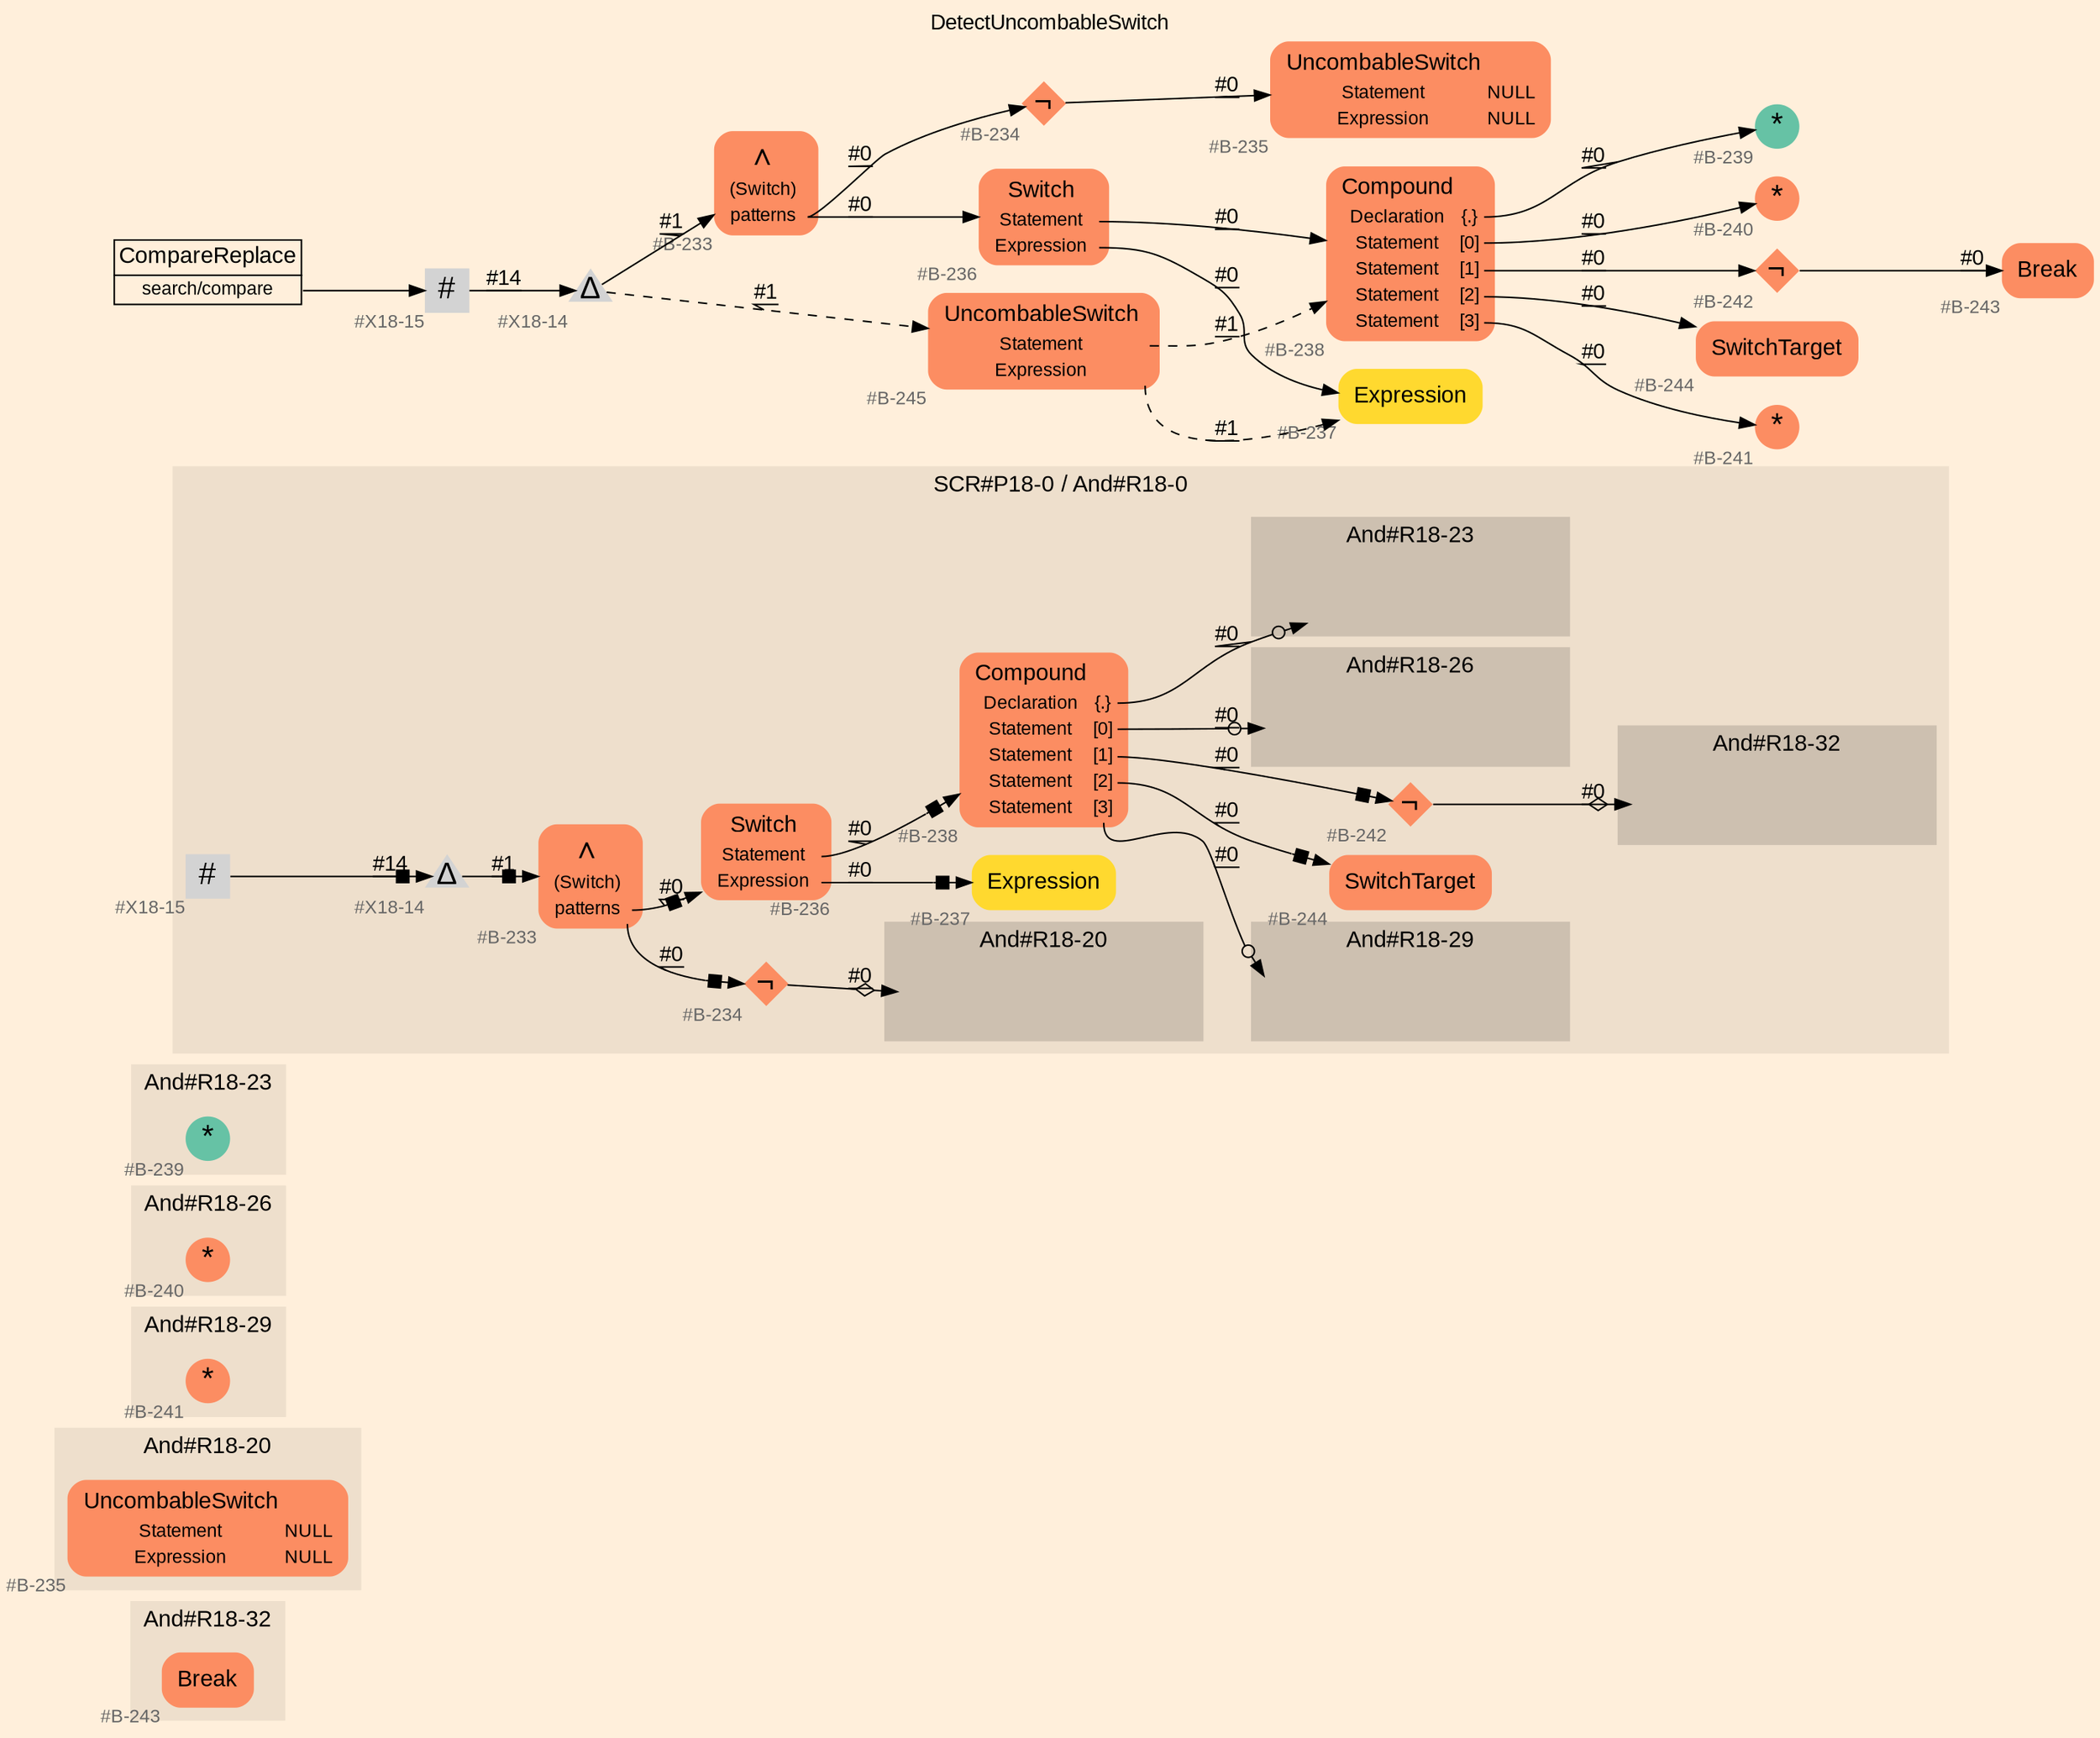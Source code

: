 digraph "DetectUncombableSwitch" {
label = "DetectUncombableSwitch"
labelloc = t
graph [
    rankdir = "LR"
    ranksep = 0.3
    bgcolor = antiquewhite1
    color = black
    fontcolor = black
    fontname = "Arial"
];
node [
    fontname = "Arial"
];
edge [
    fontname = "Arial"
];

// -------------------- figure And#R18-32 --------------------
// -------- region And#R18-32 ----------
subgraph "clusterAnd#R18-32" {
    label = "And#R18-32"
    style = "filled"
    color = antiquewhite2
    fontsize = "15"
    // -------- block And#R18-32/#B-243 ----------
    "And#R18-32/#B-243" [
        fillcolor = "/set28/2"
        xlabel = "#B-243"
        fontsize = "12"
        fontcolor = grey40
        shape = "plaintext"
        label = <<TABLE BORDER="0" CELLBORDER="0" CELLSPACING="0">
         <TR><TD><FONT COLOR="black" POINT-SIZE="15">Break</FONT></TD></TR>
        </TABLE>>
        style = "rounded,filled"
    ];
    
}


// -------------------- figure And#R18-20 --------------------
// -------- region And#R18-20 ----------
subgraph "clusterAnd#R18-20" {
    label = "And#R18-20"
    style = "filled"
    color = antiquewhite2
    fontsize = "15"
    // -------- block And#R18-20/#B-235 ----------
    "And#R18-20/#B-235" [
        fillcolor = "/set28/2"
        xlabel = "#B-235"
        fontsize = "12"
        fontcolor = grey40
        shape = "plaintext"
        label = <<TABLE BORDER="0" CELLBORDER="0" CELLSPACING="0">
         <TR><TD><FONT COLOR="black" POINT-SIZE="15">UncombableSwitch</FONT></TD></TR>
         <TR><TD><FONT COLOR="black" POINT-SIZE="12">Statement</FONT></TD><TD PORT="port0"><FONT COLOR="black" POINT-SIZE="12">NULL</FONT></TD></TR>
         <TR><TD><FONT COLOR="black" POINT-SIZE="12">Expression</FONT></TD><TD PORT="port1"><FONT COLOR="black" POINT-SIZE="12">NULL</FONT></TD></TR>
        </TABLE>>
        style = "rounded,filled"
    ];
    
}


// -------------------- figure And#R18-29 --------------------
// -------- region And#R18-29 ----------
subgraph "clusterAnd#R18-29" {
    label = "And#R18-29"
    style = "filled"
    color = antiquewhite2
    fontsize = "15"
    // -------- block And#R18-29/#B-241 ----------
    "And#R18-29/#B-241" [
        fillcolor = "/set28/2"
        xlabel = "#B-241"
        fontsize = "12"
        fontcolor = grey40
        shape = "circle"
        label = <<FONT COLOR="black" POINT-SIZE="20">*</FONT>>
        style = "filled"
        penwidth = 0.0
        fixedsize = true
        width = 0.4
        height = 0.4
    ];
    
}


// -------------------- figure And#R18-26 --------------------
// -------- region And#R18-26 ----------
subgraph "clusterAnd#R18-26" {
    label = "And#R18-26"
    style = "filled"
    color = antiquewhite2
    fontsize = "15"
    // -------- block And#R18-26/#B-240 ----------
    "And#R18-26/#B-240" [
        fillcolor = "/set28/2"
        xlabel = "#B-240"
        fontsize = "12"
        fontcolor = grey40
        shape = "circle"
        label = <<FONT COLOR="black" POINT-SIZE="20">*</FONT>>
        style = "filled"
        penwidth = 0.0
        fixedsize = true
        width = 0.4
        height = 0.4
    ];
    
}


// -------------------- figure And#R18-23 --------------------
// -------- region And#R18-23 ----------
subgraph "clusterAnd#R18-23" {
    label = "And#R18-23"
    style = "filled"
    color = antiquewhite2
    fontsize = "15"
    // -------- block And#R18-23/#B-239 ----------
    "And#R18-23/#B-239" [
        fillcolor = "/set28/1"
        xlabel = "#B-239"
        fontsize = "12"
        fontcolor = grey40
        shape = "circle"
        label = <<FONT COLOR="black" POINT-SIZE="20">*</FONT>>
        style = "filled"
        penwidth = 0.0
        fixedsize = true
        width = 0.4
        height = 0.4
    ];
    
}


// -------------------- figure And#R18-0 --------------------
// -------- region And#R18-0 ----------
subgraph "clusterAnd#R18-0" {
    label = "SCR#P18-0 / And#R18-0"
    style = "filled"
    color = antiquewhite2
    fontsize = "15"
    // -------- block And#R18-0/#B-233 ----------
    "And#R18-0/#B-233" [
        fillcolor = "/set28/2"
        xlabel = "#B-233"
        fontsize = "12"
        fontcolor = grey40
        shape = "plaintext"
        label = <<TABLE BORDER="0" CELLBORDER="0" CELLSPACING="0">
         <TR><TD><FONT COLOR="black" POINT-SIZE="20">∧</FONT></TD></TR>
         <TR><TD><FONT COLOR="black" POINT-SIZE="12">(Switch)</FONT></TD><TD PORT="port0"></TD></TR>
         <TR><TD><FONT COLOR="black" POINT-SIZE="12">patterns</FONT></TD><TD PORT="port1"></TD></TR>
        </TABLE>>
        style = "rounded,filled"
    ];
    
    // -------- block And#R18-0/#B-234 ----------
    "And#R18-0/#B-234" [
        fillcolor = "/set28/2"
        xlabel = "#B-234"
        fontsize = "12"
        fontcolor = grey40
        shape = "diamond"
        label = <<FONT COLOR="black" POINT-SIZE="20">¬</FONT>>
        style = "filled"
        penwidth = 0.0
        fixedsize = true
        width = 0.4
        height = 0.4
    ];
    
    // -------- block And#R18-0/#B-236 ----------
    "And#R18-0/#B-236" [
        fillcolor = "/set28/2"
        xlabel = "#B-236"
        fontsize = "12"
        fontcolor = grey40
        shape = "plaintext"
        label = <<TABLE BORDER="0" CELLBORDER="0" CELLSPACING="0">
         <TR><TD><FONT COLOR="black" POINT-SIZE="15">Switch</FONT></TD></TR>
         <TR><TD><FONT COLOR="black" POINT-SIZE="12">Statement</FONT></TD><TD PORT="port0"></TD></TR>
         <TR><TD><FONT COLOR="black" POINT-SIZE="12">Expression</FONT></TD><TD PORT="port1"></TD></TR>
        </TABLE>>
        style = "rounded,filled"
    ];
    
    // -------- block And#R18-0/#B-237 ----------
    "And#R18-0/#B-237" [
        fillcolor = "/set28/6"
        xlabel = "#B-237"
        fontsize = "12"
        fontcolor = grey40
        shape = "plaintext"
        label = <<TABLE BORDER="0" CELLBORDER="0" CELLSPACING="0">
         <TR><TD><FONT COLOR="black" POINT-SIZE="15">Expression</FONT></TD></TR>
        </TABLE>>
        style = "rounded,filled"
    ];
    
    // -------- block And#R18-0/#B-238 ----------
    "And#R18-0/#B-238" [
        fillcolor = "/set28/2"
        xlabel = "#B-238"
        fontsize = "12"
        fontcolor = grey40
        shape = "plaintext"
        label = <<TABLE BORDER="0" CELLBORDER="0" CELLSPACING="0">
         <TR><TD><FONT COLOR="black" POINT-SIZE="15">Compound</FONT></TD></TR>
         <TR><TD><FONT COLOR="black" POINT-SIZE="12">Declaration</FONT></TD><TD PORT="port0"><FONT COLOR="black" POINT-SIZE="12">{.}</FONT></TD></TR>
         <TR><TD><FONT COLOR="black" POINT-SIZE="12">Statement</FONT></TD><TD PORT="port1"><FONT COLOR="black" POINT-SIZE="12">[0]</FONT></TD></TR>
         <TR><TD><FONT COLOR="black" POINT-SIZE="12">Statement</FONT></TD><TD PORT="port2"><FONT COLOR="black" POINT-SIZE="12">[1]</FONT></TD></TR>
         <TR><TD><FONT COLOR="black" POINT-SIZE="12">Statement</FONT></TD><TD PORT="port3"><FONT COLOR="black" POINT-SIZE="12">[2]</FONT></TD></TR>
         <TR><TD><FONT COLOR="black" POINT-SIZE="12">Statement</FONT></TD><TD PORT="port4"><FONT COLOR="black" POINT-SIZE="12">[3]</FONT></TD></TR>
        </TABLE>>
        style = "rounded,filled"
    ];
    
    // -------- block And#R18-0/#B-242 ----------
    "And#R18-0/#B-242" [
        fillcolor = "/set28/2"
        xlabel = "#B-242"
        fontsize = "12"
        fontcolor = grey40
        shape = "diamond"
        label = <<FONT COLOR="black" POINT-SIZE="20">¬</FONT>>
        style = "filled"
        penwidth = 0.0
        fixedsize = true
        width = 0.4
        height = 0.4
    ];
    
    // -------- block And#R18-0/#B-244 ----------
    "And#R18-0/#B-244" [
        fillcolor = "/set28/2"
        xlabel = "#B-244"
        fontsize = "12"
        fontcolor = grey40
        shape = "plaintext"
        label = <<TABLE BORDER="0" CELLBORDER="0" CELLSPACING="0">
         <TR><TD><FONT COLOR="black" POINT-SIZE="15">SwitchTarget</FONT></TD></TR>
        </TABLE>>
        style = "rounded,filled"
    ];
    
    // -------- block And#R18-0/#X18-14 ----------
    "And#R18-0/#X18-14" [
        xlabel = "#X18-14"
        fontsize = "12"
        fontcolor = grey40
        shape = "triangle"
        label = <<FONT COLOR="black" POINT-SIZE="20">Δ</FONT>>
        style = "filled"
        penwidth = 0.0
        fixedsize = true
        width = 0.4
        height = 0.4
    ];
    
    // -------- block And#R18-0/#X18-15 ----------
    "And#R18-0/#X18-15" [
        xlabel = "#X18-15"
        fontsize = "12"
        fontcolor = grey40
        shape = "square"
        label = <<FONT COLOR="black" POINT-SIZE="20">#</FONT>>
        style = "filled"
        penwidth = 0.0
        fixedsize = true
        width = 0.4
        height = 0.4
    ];
    
    // -------- region And#R18-0/And#R18-23 ----------
    subgraph "clusterAnd#R18-0/And#R18-23" {
        label = "And#R18-23"
        style = "filled"
        color = antiquewhite3
        fontsize = "15"
        // -------- block And#R18-0/And#R18-23/#B-239 ----------
        "And#R18-0/And#R18-23/#B-239" [
            fillcolor = "/set28/1"
            xlabel = "#B-239"
            fontsize = "12"
            fontcolor = grey40
            shape = "none"
            style = "invisible"
        ];
        
    }
    
    // -------- region And#R18-0/And#R18-26 ----------
    subgraph "clusterAnd#R18-0/And#R18-26" {
        label = "And#R18-26"
        style = "filled"
        color = antiquewhite3
        fontsize = "15"
        // -------- block And#R18-0/And#R18-26/#B-240 ----------
        "And#R18-0/And#R18-26/#B-240" [
            fillcolor = "/set28/2"
            xlabel = "#B-240"
            fontsize = "12"
            fontcolor = grey40
            shape = "none"
            style = "invisible"
        ];
        
    }
    
    // -------- region And#R18-0/And#R18-29 ----------
    subgraph "clusterAnd#R18-0/And#R18-29" {
        label = "And#R18-29"
        style = "filled"
        color = antiquewhite3
        fontsize = "15"
        // -------- block And#R18-0/And#R18-29/#B-241 ----------
        "And#R18-0/And#R18-29/#B-241" [
            fillcolor = "/set28/2"
            xlabel = "#B-241"
            fontsize = "12"
            fontcolor = grey40
            shape = "none"
            style = "invisible"
        ];
        
    }
    
    // -------- region And#R18-0/And#R18-20 ----------
    subgraph "clusterAnd#R18-0/And#R18-20" {
        label = "And#R18-20"
        style = "filled"
        color = antiquewhite3
        fontsize = "15"
        // -------- block And#R18-0/And#R18-20/#B-235 ----------
        "And#R18-0/And#R18-20/#B-235" [
            fillcolor = "/set28/2"
            xlabel = "#B-235"
            fontsize = "12"
            fontcolor = grey40
            shape = "none"
            style = "invisible"
        ];
        
    }
    
    // -------- region And#R18-0/And#R18-32 ----------
    subgraph "clusterAnd#R18-0/And#R18-32" {
        label = "And#R18-32"
        style = "filled"
        color = antiquewhite3
        fontsize = "15"
        // -------- block And#R18-0/And#R18-32/#B-243 ----------
        "And#R18-0/And#R18-32/#B-243" [
            fillcolor = "/set28/2"
            xlabel = "#B-243"
            fontsize = "12"
            fontcolor = grey40
            shape = "none"
            style = "invisible"
        ];
        
    }
    
}

"And#R18-0/#B-233":port1 -> "And#R18-0/#B-234" [
    arrowhead="normalnonebox"
    label = "#0"
    decorate = true
    color = black
    fontcolor = black
];

"And#R18-0/#B-233":port1 -> "And#R18-0/#B-236" [
    arrowhead="normalnonebox"
    label = "#0"
    decorate = true
    color = black
    fontcolor = black
];

"And#R18-0/#B-234" -> "And#R18-0/And#R18-20/#B-235" [
    arrowhead="normalnoneodiamond"
    label = "#0"
    decorate = true
    color = black
    fontcolor = black
];

"And#R18-0/#B-236":port0 -> "And#R18-0/#B-238" [
    arrowhead="normalnonebox"
    label = "#0"
    decorate = true
    color = black
    fontcolor = black
];

"And#R18-0/#B-236":port1 -> "And#R18-0/#B-237" [
    arrowhead="normalnonebox"
    label = "#0"
    decorate = true
    color = black
    fontcolor = black
];

"And#R18-0/#B-238":port0 -> "And#R18-0/And#R18-23/#B-239" [
    arrowhead="normalnoneodot"
    label = "#0"
    decorate = true
    color = black
    fontcolor = black
];

"And#R18-0/#B-238":port1 -> "And#R18-0/And#R18-26/#B-240" [
    arrowhead="normalnoneodot"
    label = "#0"
    decorate = true
    color = black
    fontcolor = black
];

"And#R18-0/#B-238":port2 -> "And#R18-0/#B-242" [
    arrowhead="normalnonebox"
    label = "#0"
    decorate = true
    color = black
    fontcolor = black
];

"And#R18-0/#B-238":port3 -> "And#R18-0/#B-244" [
    arrowhead="normalnonebox"
    label = "#0"
    decorate = true
    color = black
    fontcolor = black
];

"And#R18-0/#B-238":port4 -> "And#R18-0/And#R18-29/#B-241" [
    arrowhead="normalnoneodot"
    label = "#0"
    decorate = true
    color = black
    fontcolor = black
];

"And#R18-0/#B-242" -> "And#R18-0/And#R18-32/#B-243" [
    arrowhead="normalnoneodiamond"
    label = "#0"
    decorate = true
    color = black
    fontcolor = black
];

"And#R18-0/#X18-14" -> "And#R18-0/#B-233" [
    arrowhead="normalnonebox"
    label = "#1"
    decorate = true
    color = black
    fontcolor = black
];

"And#R18-0/#X18-15" -> "And#R18-0/#X18-14" [
    arrowhead="normalnonebox"
    label = "#14"
    decorate = true
    color = black
    fontcolor = black
];


// -------------------- transformation figure --------------------
// -------- block CR#X18-16 ----------
"CR#X18-16" [
    fillcolor = antiquewhite1
    fontsize = "12"
    fontcolor = grey40
    shape = "plaintext"
    label = <<TABLE BORDER="0" CELLBORDER="1" CELLSPACING="0">
     <TR><TD><FONT COLOR="black" POINT-SIZE="15">CompareReplace</FONT></TD></TR>
     <TR><TD PORT="port0"><FONT COLOR="black" POINT-SIZE="12">search/compare</FONT></TD></TR>
    </TABLE>>
    style = "filled"
    color = black
];

// -------- block #X18-15 ----------
"#X18-15" [
    xlabel = "#X18-15"
    fontsize = "12"
    fontcolor = grey40
    shape = "square"
    label = <<FONT COLOR="black" POINT-SIZE="20">#</FONT>>
    style = "filled"
    penwidth = 0.0
    fixedsize = true
    width = 0.4
    height = 0.4
];

// -------- block #X18-14 ----------
"#X18-14" [
    xlabel = "#X18-14"
    fontsize = "12"
    fontcolor = grey40
    shape = "triangle"
    label = <<FONT COLOR="black" POINT-SIZE="20">Δ</FONT>>
    style = "filled"
    penwidth = 0.0
    fixedsize = true
    width = 0.4
    height = 0.4
];

// -------- block #B-233 ----------
"#B-233" [
    fillcolor = "/set28/2"
    xlabel = "#B-233"
    fontsize = "12"
    fontcolor = grey40
    shape = "plaintext"
    label = <<TABLE BORDER="0" CELLBORDER="0" CELLSPACING="0">
     <TR><TD><FONT COLOR="black" POINT-SIZE="20">∧</FONT></TD></TR>
     <TR><TD><FONT COLOR="black" POINT-SIZE="12">(Switch)</FONT></TD><TD PORT="port0"></TD></TR>
     <TR><TD><FONT COLOR="black" POINT-SIZE="12">patterns</FONT></TD><TD PORT="port1"></TD></TR>
    </TABLE>>
    style = "rounded,filled"
];

// -------- block #B-234 ----------
"#B-234" [
    fillcolor = "/set28/2"
    xlabel = "#B-234"
    fontsize = "12"
    fontcolor = grey40
    shape = "diamond"
    label = <<FONT COLOR="black" POINT-SIZE="20">¬</FONT>>
    style = "filled"
    penwidth = 0.0
    fixedsize = true
    width = 0.4
    height = 0.4
];

// -------- block #B-235 ----------
"#B-235" [
    fillcolor = "/set28/2"
    xlabel = "#B-235"
    fontsize = "12"
    fontcolor = grey40
    shape = "plaintext"
    label = <<TABLE BORDER="0" CELLBORDER="0" CELLSPACING="0">
     <TR><TD><FONT COLOR="black" POINT-SIZE="15">UncombableSwitch</FONT></TD></TR>
     <TR><TD><FONT COLOR="black" POINT-SIZE="12">Statement</FONT></TD><TD PORT="port0"><FONT COLOR="black" POINT-SIZE="12">NULL</FONT></TD></TR>
     <TR><TD><FONT COLOR="black" POINT-SIZE="12">Expression</FONT></TD><TD PORT="port1"><FONT COLOR="black" POINT-SIZE="12">NULL</FONT></TD></TR>
    </TABLE>>
    style = "rounded,filled"
];

// -------- block #B-236 ----------
"#B-236" [
    fillcolor = "/set28/2"
    xlabel = "#B-236"
    fontsize = "12"
    fontcolor = grey40
    shape = "plaintext"
    label = <<TABLE BORDER="0" CELLBORDER="0" CELLSPACING="0">
     <TR><TD><FONT COLOR="black" POINT-SIZE="15">Switch</FONT></TD></TR>
     <TR><TD><FONT COLOR="black" POINT-SIZE="12">Statement</FONT></TD><TD PORT="port0"></TD></TR>
     <TR><TD><FONT COLOR="black" POINT-SIZE="12">Expression</FONT></TD><TD PORT="port1"></TD></TR>
    </TABLE>>
    style = "rounded,filled"
];

// -------- block #B-238 ----------
"#B-238" [
    fillcolor = "/set28/2"
    xlabel = "#B-238"
    fontsize = "12"
    fontcolor = grey40
    shape = "plaintext"
    label = <<TABLE BORDER="0" CELLBORDER="0" CELLSPACING="0">
     <TR><TD><FONT COLOR="black" POINT-SIZE="15">Compound</FONT></TD></TR>
     <TR><TD><FONT COLOR="black" POINT-SIZE="12">Declaration</FONT></TD><TD PORT="port0"><FONT COLOR="black" POINT-SIZE="12">{.}</FONT></TD></TR>
     <TR><TD><FONT COLOR="black" POINT-SIZE="12">Statement</FONT></TD><TD PORT="port1"><FONT COLOR="black" POINT-SIZE="12">[0]</FONT></TD></TR>
     <TR><TD><FONT COLOR="black" POINT-SIZE="12">Statement</FONT></TD><TD PORT="port2"><FONT COLOR="black" POINT-SIZE="12">[1]</FONT></TD></TR>
     <TR><TD><FONT COLOR="black" POINT-SIZE="12">Statement</FONT></TD><TD PORT="port3"><FONT COLOR="black" POINT-SIZE="12">[2]</FONT></TD></TR>
     <TR><TD><FONT COLOR="black" POINT-SIZE="12">Statement</FONT></TD><TD PORT="port4"><FONT COLOR="black" POINT-SIZE="12">[3]</FONT></TD></TR>
    </TABLE>>
    style = "rounded,filled"
];

// -------- block #B-239 ----------
"#B-239" [
    fillcolor = "/set28/1"
    xlabel = "#B-239"
    fontsize = "12"
    fontcolor = grey40
    shape = "circle"
    label = <<FONT COLOR="black" POINT-SIZE="20">*</FONT>>
    style = "filled"
    penwidth = 0.0
    fixedsize = true
    width = 0.4
    height = 0.4
];

// -------- block #B-240 ----------
"#B-240" [
    fillcolor = "/set28/2"
    xlabel = "#B-240"
    fontsize = "12"
    fontcolor = grey40
    shape = "circle"
    label = <<FONT COLOR="black" POINT-SIZE="20">*</FONT>>
    style = "filled"
    penwidth = 0.0
    fixedsize = true
    width = 0.4
    height = 0.4
];

// -------- block #B-242 ----------
"#B-242" [
    fillcolor = "/set28/2"
    xlabel = "#B-242"
    fontsize = "12"
    fontcolor = grey40
    shape = "diamond"
    label = <<FONT COLOR="black" POINT-SIZE="20">¬</FONT>>
    style = "filled"
    penwidth = 0.0
    fixedsize = true
    width = 0.4
    height = 0.4
];

// -------- block #B-243 ----------
"#B-243" [
    fillcolor = "/set28/2"
    xlabel = "#B-243"
    fontsize = "12"
    fontcolor = grey40
    shape = "plaintext"
    label = <<TABLE BORDER="0" CELLBORDER="0" CELLSPACING="0">
     <TR><TD><FONT COLOR="black" POINT-SIZE="15">Break</FONT></TD></TR>
    </TABLE>>
    style = "rounded,filled"
];

// -------- block #B-244 ----------
"#B-244" [
    fillcolor = "/set28/2"
    xlabel = "#B-244"
    fontsize = "12"
    fontcolor = grey40
    shape = "plaintext"
    label = <<TABLE BORDER="0" CELLBORDER="0" CELLSPACING="0">
     <TR><TD><FONT COLOR="black" POINT-SIZE="15">SwitchTarget</FONT></TD></TR>
    </TABLE>>
    style = "rounded,filled"
];

// -------- block #B-241 ----------
"#B-241" [
    fillcolor = "/set28/2"
    xlabel = "#B-241"
    fontsize = "12"
    fontcolor = grey40
    shape = "circle"
    label = <<FONT COLOR="black" POINT-SIZE="20">*</FONT>>
    style = "filled"
    penwidth = 0.0
    fixedsize = true
    width = 0.4
    height = 0.4
];

// -------- block #B-237 ----------
"#B-237" [
    fillcolor = "/set28/6"
    xlabel = "#B-237"
    fontsize = "12"
    fontcolor = grey40
    shape = "plaintext"
    label = <<TABLE BORDER="0" CELLBORDER="0" CELLSPACING="0">
     <TR><TD><FONT COLOR="black" POINT-SIZE="15">Expression</FONT></TD></TR>
    </TABLE>>
    style = "rounded,filled"
];

// -------- block #B-245 ----------
"#B-245" [
    fillcolor = "/set28/2"
    xlabel = "#B-245"
    fontsize = "12"
    fontcolor = grey40
    shape = "plaintext"
    label = <<TABLE BORDER="0" CELLBORDER="0" CELLSPACING="0">
     <TR><TD><FONT COLOR="black" POINT-SIZE="15">UncombableSwitch</FONT></TD></TR>
     <TR><TD><FONT COLOR="black" POINT-SIZE="12">Statement</FONT></TD><TD PORT="port0"></TD></TR>
     <TR><TD><FONT COLOR="black" POINT-SIZE="12">Expression</FONT></TD><TD PORT="port1"></TD></TR>
    </TABLE>>
    style = "rounded,filled"
];

"CR#X18-16":port0 -> "#X18-15" [
    label = ""
    decorate = true
    color = black
    fontcolor = black
];

"#X18-15" -> "#X18-14" [
    label = "#14"
    decorate = true
    color = black
    fontcolor = black
];

"#X18-14" -> "#B-233" [
    label = "#1"
    decorate = true
    color = black
    fontcolor = black
];

"#X18-14" -> "#B-245" [
    style="dashed"
    label = "#1"
    decorate = true
    color = black
    fontcolor = black
];

"#B-233":port1 -> "#B-234" [
    label = "#0"
    decorate = true
    color = black
    fontcolor = black
];

"#B-233":port1 -> "#B-236" [
    label = "#0"
    decorate = true
    color = black
    fontcolor = black
];

"#B-234" -> "#B-235" [
    label = "#0"
    decorate = true
    color = black
    fontcolor = black
];

"#B-236":port0 -> "#B-238" [
    label = "#0"
    decorate = true
    color = black
    fontcolor = black
];

"#B-236":port1 -> "#B-237" [
    label = "#0"
    decorate = true
    color = black
    fontcolor = black
];

"#B-238":port0 -> "#B-239" [
    label = "#0"
    decorate = true
    color = black
    fontcolor = black
];

"#B-238":port1 -> "#B-240" [
    label = "#0"
    decorate = true
    color = black
    fontcolor = black
];

"#B-238":port2 -> "#B-242" [
    label = "#0"
    decorate = true
    color = black
    fontcolor = black
];

"#B-238":port3 -> "#B-244" [
    label = "#0"
    decorate = true
    color = black
    fontcolor = black
];

"#B-238":port4 -> "#B-241" [
    label = "#0"
    decorate = true
    color = black
    fontcolor = black
];

"#B-242" -> "#B-243" [
    label = "#0"
    decorate = true
    color = black
    fontcolor = black
];

"#B-245":port0 -> "#B-238" [
    style="dashed"
    label = "#1"
    decorate = true
    color = black
    fontcolor = black
];

"#B-245":port1 -> "#B-237" [
    style="dashed"
    label = "#1"
    decorate = true
    color = black
    fontcolor = black
];


}
